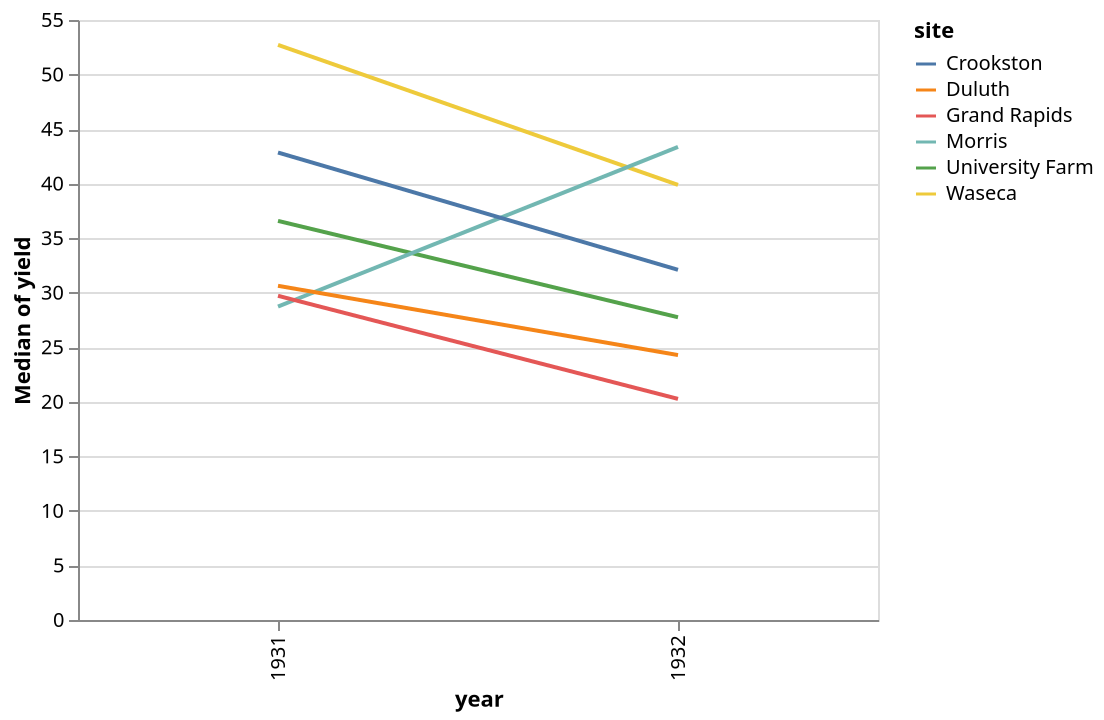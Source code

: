 {"config": {"view": {"height": 300, "width": 400}}, "encoding": {"y": {"aggregate": "median", "field": "yield", "type": "quantitative"}, "x": {"field": "year", "type": "nominal"}, "color": {"field": "site", "type": "nominal"}}, "data": {"values": [{"variety": "Manchuria", "yield": 27.0, "site": "University Farm", "year": "1931"}, {"variety": "Manchuria", "yield": 48.86667, "site": "Waseca", "year": "1931"}, {"variety": "Manchuria", "yield": 27.43334, "site": "Morris", "year": "1931"}, {"variety": "Manchuria", "yield": 39.93333, "site": "Crookston", "year": "1931"}, {"variety": "Manchuria", "yield": 32.96667, "site": "Grand Rapids", "year": "1931"}, {"variety": "Manchuria", "yield": 28.96667, "site": "Duluth", "year": "1931"}, {"variety": "Glabron", "yield": 43.06666, "site": "University Farm", "year": "1931"}, {"variety": "Glabron", "yield": 55.2, "site": "Waseca", "year": "1931"}, {"variety": "Glabron", "yield": 28.76667, "site": "Morris", "year": "1931"}, {"variety": "Glabron", "yield": 38.13333, "site": "Crookston", "year": "1931"}, {"variety": "Glabron", "yield": 29.13333, "site": "Grand Rapids", "year": "1931"}, {"variety": "Glabron", "yield": 29.66667, "site": "Duluth", "year": "1931"}, {"variety": "Svansota", "yield": 35.13333, "site": "University Farm", "year": "1931"}, {"variety": "Svansota", "yield": 47.33333, "site": "Waseca", "year": "1931"}, {"variety": "Svansota", "yield": 25.76667, "site": "Morris", "year": "1931"}, {"variety": "Svansota", "yield": 40.46667, "site": "Crookston", "year": "1931"}, {"variety": "Svansota", "yield": 29.66667, "site": "Grand Rapids", "year": "1931"}, {"variety": "Svansota", "yield": 25.7, "site": "Duluth", "year": "1931"}, {"variety": "Velvet", "yield": 39.9, "site": "University Farm", "year": "1931"}, {"variety": "Velvet", "yield": 50.23333, "site": "Waseca", "year": "1931"}, {"variety": "Velvet", "yield": 26.13333, "site": "Morris", "year": "1931"}, {"variety": "Velvet", "yield": 41.33333, "site": "Crookston", "year": "1931"}, {"variety": "Velvet", "yield": 23.03333, "site": "Grand Rapids", "year": "1931"}, {"variety": "Velvet", "yield": 26.3, "site": "Duluth", "year": "1931"}, {"variety": "Trebi", "yield": 36.56666, "site": "University Farm", "year": "1931"}, {"variety": "Trebi", "yield": 63.8333, "site": "Waseca", "year": "1931"}, {"variety": "Trebi", "yield": 43.76667, "site": "Morris", "year": "1931"}, {"variety": "Trebi", "yield": 46.93333, "site": "Crookston", "year": "1931"}, {"variety": "Trebi", "yield": 29.76667, "site": "Grand Rapids", "year": "1931"}, {"variety": "Trebi", "yield": 33.93333, "site": "Duluth", "year": "1931"}, {"variety": "No. 457", "yield": 43.26667, "site": "University Farm", "year": "1931"}, {"variety": "No. 457", "yield": 58.1, "site": "Waseca", "year": "1931"}, {"variety": "No. 457", "yield": 28.7, "site": "Morris", "year": "1931"}, {"variety": "No. 457", "yield": 45.66667, "site": "Crookston", "year": "1931"}, {"variety": "No. 457", "yield": 32.16667, "site": "Grand Rapids", "year": "1931"}, {"variety": "No. 457", "yield": 33.6, "site": "Duluth", "year": "1931"}, {"variety": "No. 462", "yield": 36.6, "site": "University Farm", "year": "1931"}, {"variety": "No. 462", "yield": 65.7667, "site": "Waseca", "year": "1931"}, {"variety": "No. 462", "yield": 30.36667, "site": "Morris", "year": "1931"}, {"variety": "No. 462", "yield": 48.56666, "site": "Crookston", "year": "1931"}, {"variety": "No. 462", "yield": 24.93334, "site": "Grand Rapids", "year": "1931"}, {"variety": "No. 462", "yield": 28.1, "site": "Duluth", "year": "1931"}, {"variety": "Peatland", "yield": 32.76667, "site": "University Farm", "year": "1931"}, {"variety": "Peatland", "yield": 48.56666, "site": "Waseca", "year": "1931"}, {"variety": "Peatland", "yield": 29.86667, "site": "Morris", "year": "1931"}, {"variety": "Peatland", "yield": 41.6, "site": "Crookston", "year": "1931"}, {"variety": "Peatland", "yield": 34.7, "site": "Grand Rapids", "year": "1931"}, {"variety": "Peatland", "yield": 32.0, "site": "Duluth", "year": "1931"}, {"variety": "No. 475", "yield": 24.66667, "site": "University Farm", "year": "1931"}, {"variety": "No. 475", "yield": 46.76667, "site": "Waseca", "year": "1931"}, {"variety": "No. 475", "yield": 22.6, "site": "Morris", "year": "1931"}, {"variety": "No. 475", "yield": 44.1, "site": "Crookston", "year": "1931"}, {"variety": "No. 475", "yield": 19.7, "site": "Grand Rapids", "year": "1931"}, {"variety": "No. 475", "yield": 33.06666, "site": "Duluth", "year": "1931"}, {"variety": "Wisconsin No. 38", "yield": 39.3, "site": "University Farm", "year": "1931"}, {"variety": "Wisconsin No. 38", "yield": 58.8, "site": "Waseca", "year": "1931"}, {"variety": "Wisconsin No. 38", "yield": 29.46667, "site": "Morris", "year": "1931"}, {"variety": "Wisconsin No. 38", "yield": 49.86667, "site": "Crookston", "year": "1931"}, {"variety": "Wisconsin No. 38", "yield": 34.46667, "site": "Grand Rapids", "year": "1931"}, {"variety": "Wisconsin No. 38", "yield": 31.6, "site": "Duluth", "year": "1931"}, {"variety": "Manchuria", "yield": 26.9, "site": "University Farm", "year": "1932"}, {"variety": "Manchuria", "yield": 33.46667, "site": "Waseca", "year": "1932"}, {"variety": "Manchuria", "yield": 34.36666, "site": "Morris", "year": "1932"}, {"variety": "Manchuria", "yield": 32.96667, "site": "Crookston", "year": "1932"}, {"variety": "Manchuria", "yield": 22.13333, "site": "Grand Rapids", "year": "1932"}, {"variety": "Manchuria", "yield": 22.56667, "site": "Duluth", "year": "1932"}, {"variety": "Glabron", "yield": 36.8, "site": "University Farm", "year": "1932"}, {"variety": "Glabron", "yield": 37.73333, "site": "Waseca", "year": "1932"}, {"variety": "Glabron", "yield": 35.13333, "site": "Morris", "year": "1932"}, {"variety": "Glabron", "yield": 26.16667, "site": "Crookston", "year": "1932"}, {"variety": "Glabron", "yield": 14.43333, "site": "Grand Rapids", "year": "1932"}, {"variety": "Glabron", "yield": 25.86667, "site": "Duluth", "year": "1932"}, {"variety": "Svansota", "yield": 27.43334, "site": "University Farm", "year": "1932"}, {"variety": "Svansota", "yield": 38.5, "site": "Waseca", "year": "1932"}, {"variety": "Svansota", "yield": 35.03333, "site": "Morris", "year": "1932"}, {"variety": "Svansota", "yield": 20.63333, "site": "Crookston", "year": "1932"}, {"variety": "Svansota", "yield": 16.63333, "site": "Grand Rapids", "year": "1932"}, {"variety": "Svansota", "yield": 22.23333, "site": "Duluth", "year": "1932"}, {"variety": "Velvet", "yield": 26.8, "site": "University Farm", "year": "1932"}, {"variety": "Velvet", "yield": 37.4, "site": "Waseca", "year": "1932"}, {"variety": "Velvet", "yield": 38.83333, "site": "Morris", "year": "1932"}, {"variety": "Velvet", "yield": 32.06666, "site": "Crookston", "year": "1932"}, {"variety": "Velvet", "yield": 32.23333, "site": "Grand Rapids", "year": "1932"}, {"variety": "Velvet", "yield": 22.46667, "site": "Duluth", "year": "1932"}, {"variety": "Trebi", "yield": 29.06667, "site": "University Farm", "year": "1932"}, {"variety": "Trebi", "yield": 49.2333, "site": "Waseca", "year": "1932"}, {"variety": "Trebi", "yield": 46.63333, "site": "Morris", "year": "1932"}, {"variety": "Trebi", "yield": 41.83333, "site": "Crookston", "year": "1932"}, {"variety": "Trebi", "yield": 20.63333, "site": "Grand Rapids", "year": "1932"}, {"variety": "Trebi", "yield": 30.6, "site": "Duluth", "year": "1932"}, {"variety": "No. 457", "yield": 26.43334, "site": "University Farm", "year": "1932"}, {"variety": "No. 457", "yield": 42.2, "site": "Waseca", "year": "1932"}, {"variety": "No. 457", "yield": 43.53334, "site": "Morris", "year": "1932"}, {"variety": "No. 457", "yield": 34.33333, "site": "Crookston", "year": "1932"}, {"variety": "No. 457", "yield": 19.46667, "site": "Grand Rapids", "year": "1932"}, {"variety": "No. 457", "yield": 22.7, "site": "Duluth", "year": "1932"}, {"variety": "No. 462", "yield": 25.56667, "site": "University Farm", "year": "1932"}, {"variety": "No. 462", "yield": 44.7, "site": "Waseca", "year": "1932"}, {"variety": "No. 462", "yield": 47.0, "site": "Morris", "year": "1932"}, {"variety": "No. 462", "yield": 30.53333, "site": "Crookston", "year": "1932"}, {"variety": "No. 462", "yield": 19.9, "site": "Grand Rapids", "year": "1932"}, {"variety": "No. 462", "yield": 22.5, "site": "Duluth", "year": "1932"}, {"variety": "Peatland", "yield": 28.06667, "site": "University Farm", "year": "1932"}, {"variety": "Peatland", "yield": 36.03333, "site": "Waseca", "year": "1932"}, {"variety": "Peatland", "yield": 43.2, "site": "Morris", "year": "1932"}, {"variety": "Peatland", "yield": 25.23333, "site": "Crookston", "year": "1932"}, {"variety": "Peatland", "yield": 26.76667, "site": "Grand Rapids", "year": "1932"}, {"variety": "Peatland", "yield": 31.36667, "site": "Duluth", "year": "1932"}, {"variety": "No. 475", "yield": 30.0, "site": "University Farm", "year": "1932"}, {"variety": "No. 475", "yield": 41.26667, "site": "Waseca", "year": "1932"}, {"variety": "No. 475", "yield": 44.23333, "site": "Morris", "year": "1932"}, {"variety": "No. 475", "yield": 32.13333, "site": "Crookston", "year": "1932"}, {"variety": "No. 475", "yield": 15.23333, "site": "Grand Rapids", "year": "1932"}, {"variety": "No. 475", "yield": 27.36667, "site": "Duluth", "year": "1932"}, {"variety": "Wisconsin No. 38", "yield": 38.0, "site": "University Farm", "year": "1932"}, {"variety": "Wisconsin No. 38", "yield": 58.16667, "site": "Waseca", "year": "1932"}, {"variety": "Wisconsin No. 38", "yield": 47.16667, "site": "Morris", "year": "1932"}, {"variety": "Wisconsin No. 38", "yield": 35.9, "site": "Crookston", "year": "1932"}, {"variety": "Wisconsin No. 38", "yield": 20.66667, "site": "Grand Rapids", "year": "1932"}, {"variety": "Wisconsin No. 38", "yield": 29.33333, "site": "Duluth", "year": "1932"}]}, "mark": "line", "$schema": "https://vega.github.io/schema/vega-lite/v2.4.1.json"}